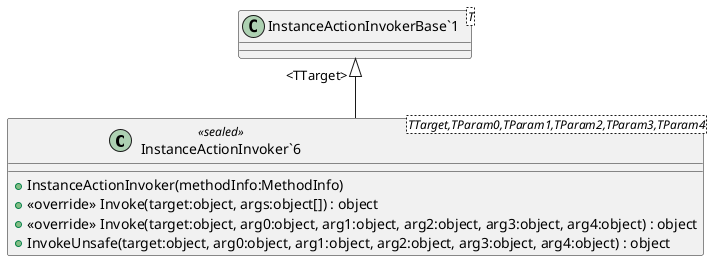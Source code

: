 @startuml
class "InstanceActionInvoker`6"<TTarget,TParam0,TParam1,TParam2,TParam3,TParam4> <<sealed>> {
    + InstanceActionInvoker(methodInfo:MethodInfo)
    + <<override>> Invoke(target:object, args:object[]) : object
    + <<override>> Invoke(target:object, arg0:object, arg1:object, arg2:object, arg3:object, arg4:object) : object
    + InvokeUnsafe(target:object, arg0:object, arg1:object, arg2:object, arg3:object, arg4:object) : object
}
class "InstanceActionInvokerBase`1"<T> {
}
"InstanceActionInvokerBase`1" "<TTarget>" <|-- "InstanceActionInvoker`6"
@enduml
